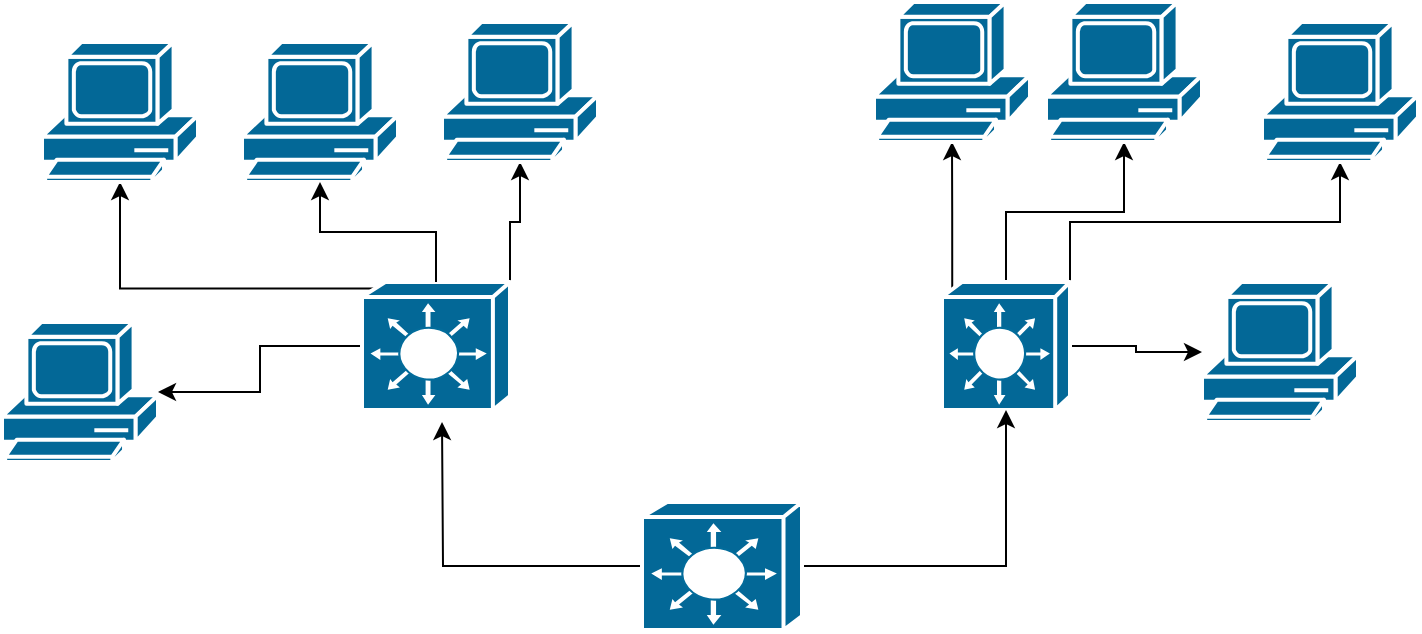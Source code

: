 <mxfile version="28.2.5">
  <diagram name="Page-1" id="rdOFqBrSL5WiTvzf9g-X">
    <mxGraphModel dx="791" dy="513" grid="1" gridSize="10" guides="1" tooltips="1" connect="1" arrows="1" fold="1" page="1" pageScale="1" pageWidth="827" pageHeight="1169" math="0" shadow="0">
      <root>
        <mxCell id="0" />
        <mxCell id="1" parent="0" />
        <mxCell id="OkFZesUfFe6G5yljz3-_-21" value="" style="edgeStyle=orthogonalEdgeStyle;rounded=0;orthogonalLoop=1;jettySize=auto;html=1;" edge="1" parent="1" source="OkFZesUfFe6G5yljz3-_-24" target="OkFZesUfFe6G5yljz3-_-30">
          <mxGeometry relative="1" as="geometry" />
        </mxCell>
        <mxCell id="OkFZesUfFe6G5yljz3-_-22" style="edgeStyle=orthogonalEdgeStyle;rounded=0;orthogonalLoop=1;jettySize=auto;html=1;exitX=0.08;exitY=0.05;exitDx=0;exitDy=0;exitPerimeter=0;" edge="1" parent="1" source="OkFZesUfFe6G5yljz3-_-24" target="OkFZesUfFe6G5yljz3-_-31">
          <mxGeometry relative="1" as="geometry" />
        </mxCell>
        <mxCell id="OkFZesUfFe6G5yljz3-_-23" style="edgeStyle=orthogonalEdgeStyle;rounded=0;orthogonalLoop=1;jettySize=auto;html=1;exitX=1;exitY=0;exitDx=0;exitDy=0;exitPerimeter=0;" edge="1" parent="1" source="OkFZesUfFe6G5yljz3-_-24" target="OkFZesUfFe6G5yljz3-_-33">
          <mxGeometry relative="1" as="geometry" />
        </mxCell>
        <mxCell id="OkFZesUfFe6G5yljz3-_-24" value="" style="shape=mxgraph.cisco.switches.layer_3_switch;sketch=0;html=1;pointerEvents=1;dashed=0;fillColor=#036897;strokeColor=#ffffff;strokeWidth=2;verticalLabelPosition=bottom;verticalAlign=top;align=center;outlineConnect=0;" vertex="1" parent="1">
          <mxGeometry x="230" y="320" width="74" height="64" as="geometry" />
        </mxCell>
        <mxCell id="OkFZesUfFe6G5yljz3-_-25" value="" style="edgeStyle=orthogonalEdgeStyle;rounded=0;orthogonalLoop=1;jettySize=auto;html=1;" edge="1" parent="1" source="OkFZesUfFe6G5yljz3-_-29" target="OkFZesUfFe6G5yljz3-_-35">
          <mxGeometry relative="1" as="geometry" />
        </mxCell>
        <mxCell id="OkFZesUfFe6G5yljz3-_-26" style="edgeStyle=orthogonalEdgeStyle;rounded=0;orthogonalLoop=1;jettySize=auto;html=1;exitX=0.08;exitY=0.05;exitDx=0;exitDy=0;exitPerimeter=0;" edge="1" parent="1" source="OkFZesUfFe6G5yljz3-_-29" target="OkFZesUfFe6G5yljz3-_-34">
          <mxGeometry relative="1" as="geometry" />
        </mxCell>
        <mxCell id="OkFZesUfFe6G5yljz3-_-27" style="edgeStyle=orthogonalEdgeStyle;rounded=0;orthogonalLoop=1;jettySize=auto;html=1;exitX=1;exitY=0;exitDx=0;exitDy=0;exitPerimeter=0;" edge="1" parent="1" source="OkFZesUfFe6G5yljz3-_-29" target="OkFZesUfFe6G5yljz3-_-36">
          <mxGeometry relative="1" as="geometry" />
        </mxCell>
        <mxCell id="OkFZesUfFe6G5yljz3-_-28" style="edgeStyle=orthogonalEdgeStyle;rounded=0;orthogonalLoop=1;jettySize=auto;html=1;" edge="1" parent="1" source="OkFZesUfFe6G5yljz3-_-29" target="OkFZesUfFe6G5yljz3-_-37">
          <mxGeometry relative="1" as="geometry" />
        </mxCell>
        <mxCell id="OkFZesUfFe6G5yljz3-_-29" value="" style="shape=mxgraph.cisco.switches.layer_3_switch;sketch=0;html=1;pointerEvents=1;dashed=0;fillColor=#036897;strokeColor=#ffffff;strokeWidth=2;verticalLabelPosition=bottom;verticalAlign=top;align=center;outlineConnect=0;" vertex="1" parent="1">
          <mxGeometry x="520" y="320" width="64" height="64" as="geometry" />
        </mxCell>
        <mxCell id="OkFZesUfFe6G5yljz3-_-30" value="" style="shape=mxgraph.cisco.computers_and_peripherals.pc;sketch=0;html=1;pointerEvents=1;dashed=0;fillColor=#036897;strokeColor=#ffffff;strokeWidth=2;verticalLabelPosition=bottom;verticalAlign=top;align=center;outlineConnect=0;" vertex="1" parent="1">
          <mxGeometry x="50" y="340" width="78" height="70" as="geometry" />
        </mxCell>
        <mxCell id="OkFZesUfFe6G5yljz3-_-31" value="" style="shape=mxgraph.cisco.computers_and_peripherals.pc;sketch=0;html=1;pointerEvents=1;dashed=0;fillColor=#036897;strokeColor=#ffffff;strokeWidth=2;verticalLabelPosition=bottom;verticalAlign=top;align=center;outlineConnect=0;" vertex="1" parent="1">
          <mxGeometry x="70" y="200" width="78" height="70" as="geometry" />
        </mxCell>
        <mxCell id="OkFZesUfFe6G5yljz3-_-32" value="" style="shape=mxgraph.cisco.computers_and_peripherals.pc;sketch=0;html=1;pointerEvents=1;dashed=0;fillColor=#036897;strokeColor=#ffffff;strokeWidth=2;verticalLabelPosition=bottom;verticalAlign=top;align=center;outlineConnect=0;" vertex="1" parent="1">
          <mxGeometry x="170" y="200" width="78" height="70" as="geometry" />
        </mxCell>
        <mxCell id="OkFZesUfFe6G5yljz3-_-33" value="" style="shape=mxgraph.cisco.computers_and_peripherals.pc;sketch=0;html=1;pointerEvents=1;dashed=0;fillColor=#036897;strokeColor=#ffffff;strokeWidth=2;verticalLabelPosition=bottom;verticalAlign=top;align=center;outlineConnect=0;" vertex="1" parent="1">
          <mxGeometry x="270" y="190" width="78" height="70" as="geometry" />
        </mxCell>
        <mxCell id="OkFZesUfFe6G5yljz3-_-34" value="" style="shape=mxgraph.cisco.computers_and_peripherals.pc;sketch=0;html=1;pointerEvents=1;dashed=0;fillColor=#036897;strokeColor=#ffffff;strokeWidth=2;verticalLabelPosition=bottom;verticalAlign=top;align=center;outlineConnect=0;" vertex="1" parent="1">
          <mxGeometry x="486" y="180" width="78" height="70" as="geometry" />
        </mxCell>
        <mxCell id="OkFZesUfFe6G5yljz3-_-35" value="" style="shape=mxgraph.cisco.computers_and_peripherals.pc;sketch=0;html=1;pointerEvents=1;dashed=0;fillColor=#036897;strokeColor=#ffffff;strokeWidth=2;verticalLabelPosition=bottom;verticalAlign=top;align=center;outlineConnect=0;" vertex="1" parent="1">
          <mxGeometry x="572" y="180" width="78" height="70" as="geometry" />
        </mxCell>
        <mxCell id="OkFZesUfFe6G5yljz3-_-36" value="" style="shape=mxgraph.cisco.computers_and_peripherals.pc;sketch=0;html=1;pointerEvents=1;dashed=0;fillColor=#036897;strokeColor=#ffffff;strokeWidth=2;verticalLabelPosition=bottom;verticalAlign=top;align=center;outlineConnect=0;" vertex="1" parent="1">
          <mxGeometry x="680" y="190" width="78" height="70" as="geometry" />
        </mxCell>
        <mxCell id="OkFZesUfFe6G5yljz3-_-37" value="" style="shape=mxgraph.cisco.computers_and_peripherals.pc;sketch=0;html=1;pointerEvents=1;dashed=0;fillColor=#036897;strokeColor=#ffffff;strokeWidth=2;verticalLabelPosition=bottom;verticalAlign=top;align=center;outlineConnect=0;" vertex="1" parent="1">
          <mxGeometry x="650" y="320" width="78" height="70" as="geometry" />
        </mxCell>
        <mxCell id="OkFZesUfFe6G5yljz3-_-38" style="edgeStyle=orthogonalEdgeStyle;rounded=0;orthogonalLoop=1;jettySize=auto;html=1;entryX=0.5;entryY=1;entryDx=0;entryDy=0;entryPerimeter=0;" edge="1" parent="1" source="OkFZesUfFe6G5yljz3-_-24" target="OkFZesUfFe6G5yljz3-_-32">
          <mxGeometry relative="1" as="geometry" />
        </mxCell>
        <mxCell id="OkFZesUfFe6G5yljz3-_-39" style="edgeStyle=orthogonalEdgeStyle;rounded=0;orthogonalLoop=1;jettySize=auto;html=1;" edge="1" parent="1" source="OkFZesUfFe6G5yljz3-_-41" target="OkFZesUfFe6G5yljz3-_-29">
          <mxGeometry relative="1" as="geometry" />
        </mxCell>
        <mxCell id="OkFZesUfFe6G5yljz3-_-40" style="edgeStyle=orthogonalEdgeStyle;rounded=0;orthogonalLoop=1;jettySize=auto;html=1;" edge="1" parent="1" source="OkFZesUfFe6G5yljz3-_-41">
          <mxGeometry relative="1" as="geometry">
            <mxPoint x="270" y="390" as="targetPoint" />
          </mxGeometry>
        </mxCell>
        <mxCell id="OkFZesUfFe6G5yljz3-_-41" value="" style="shape=mxgraph.cisco.switches.layer_3_switch;sketch=0;html=1;pointerEvents=1;dashed=0;fillColor=#036897;strokeColor=#ffffff;strokeWidth=2;verticalLabelPosition=bottom;verticalAlign=top;align=center;outlineConnect=0;" vertex="1" parent="1">
          <mxGeometry x="370" y="430" width="80" height="64" as="geometry" />
        </mxCell>
      </root>
    </mxGraphModel>
  </diagram>
</mxfile>
